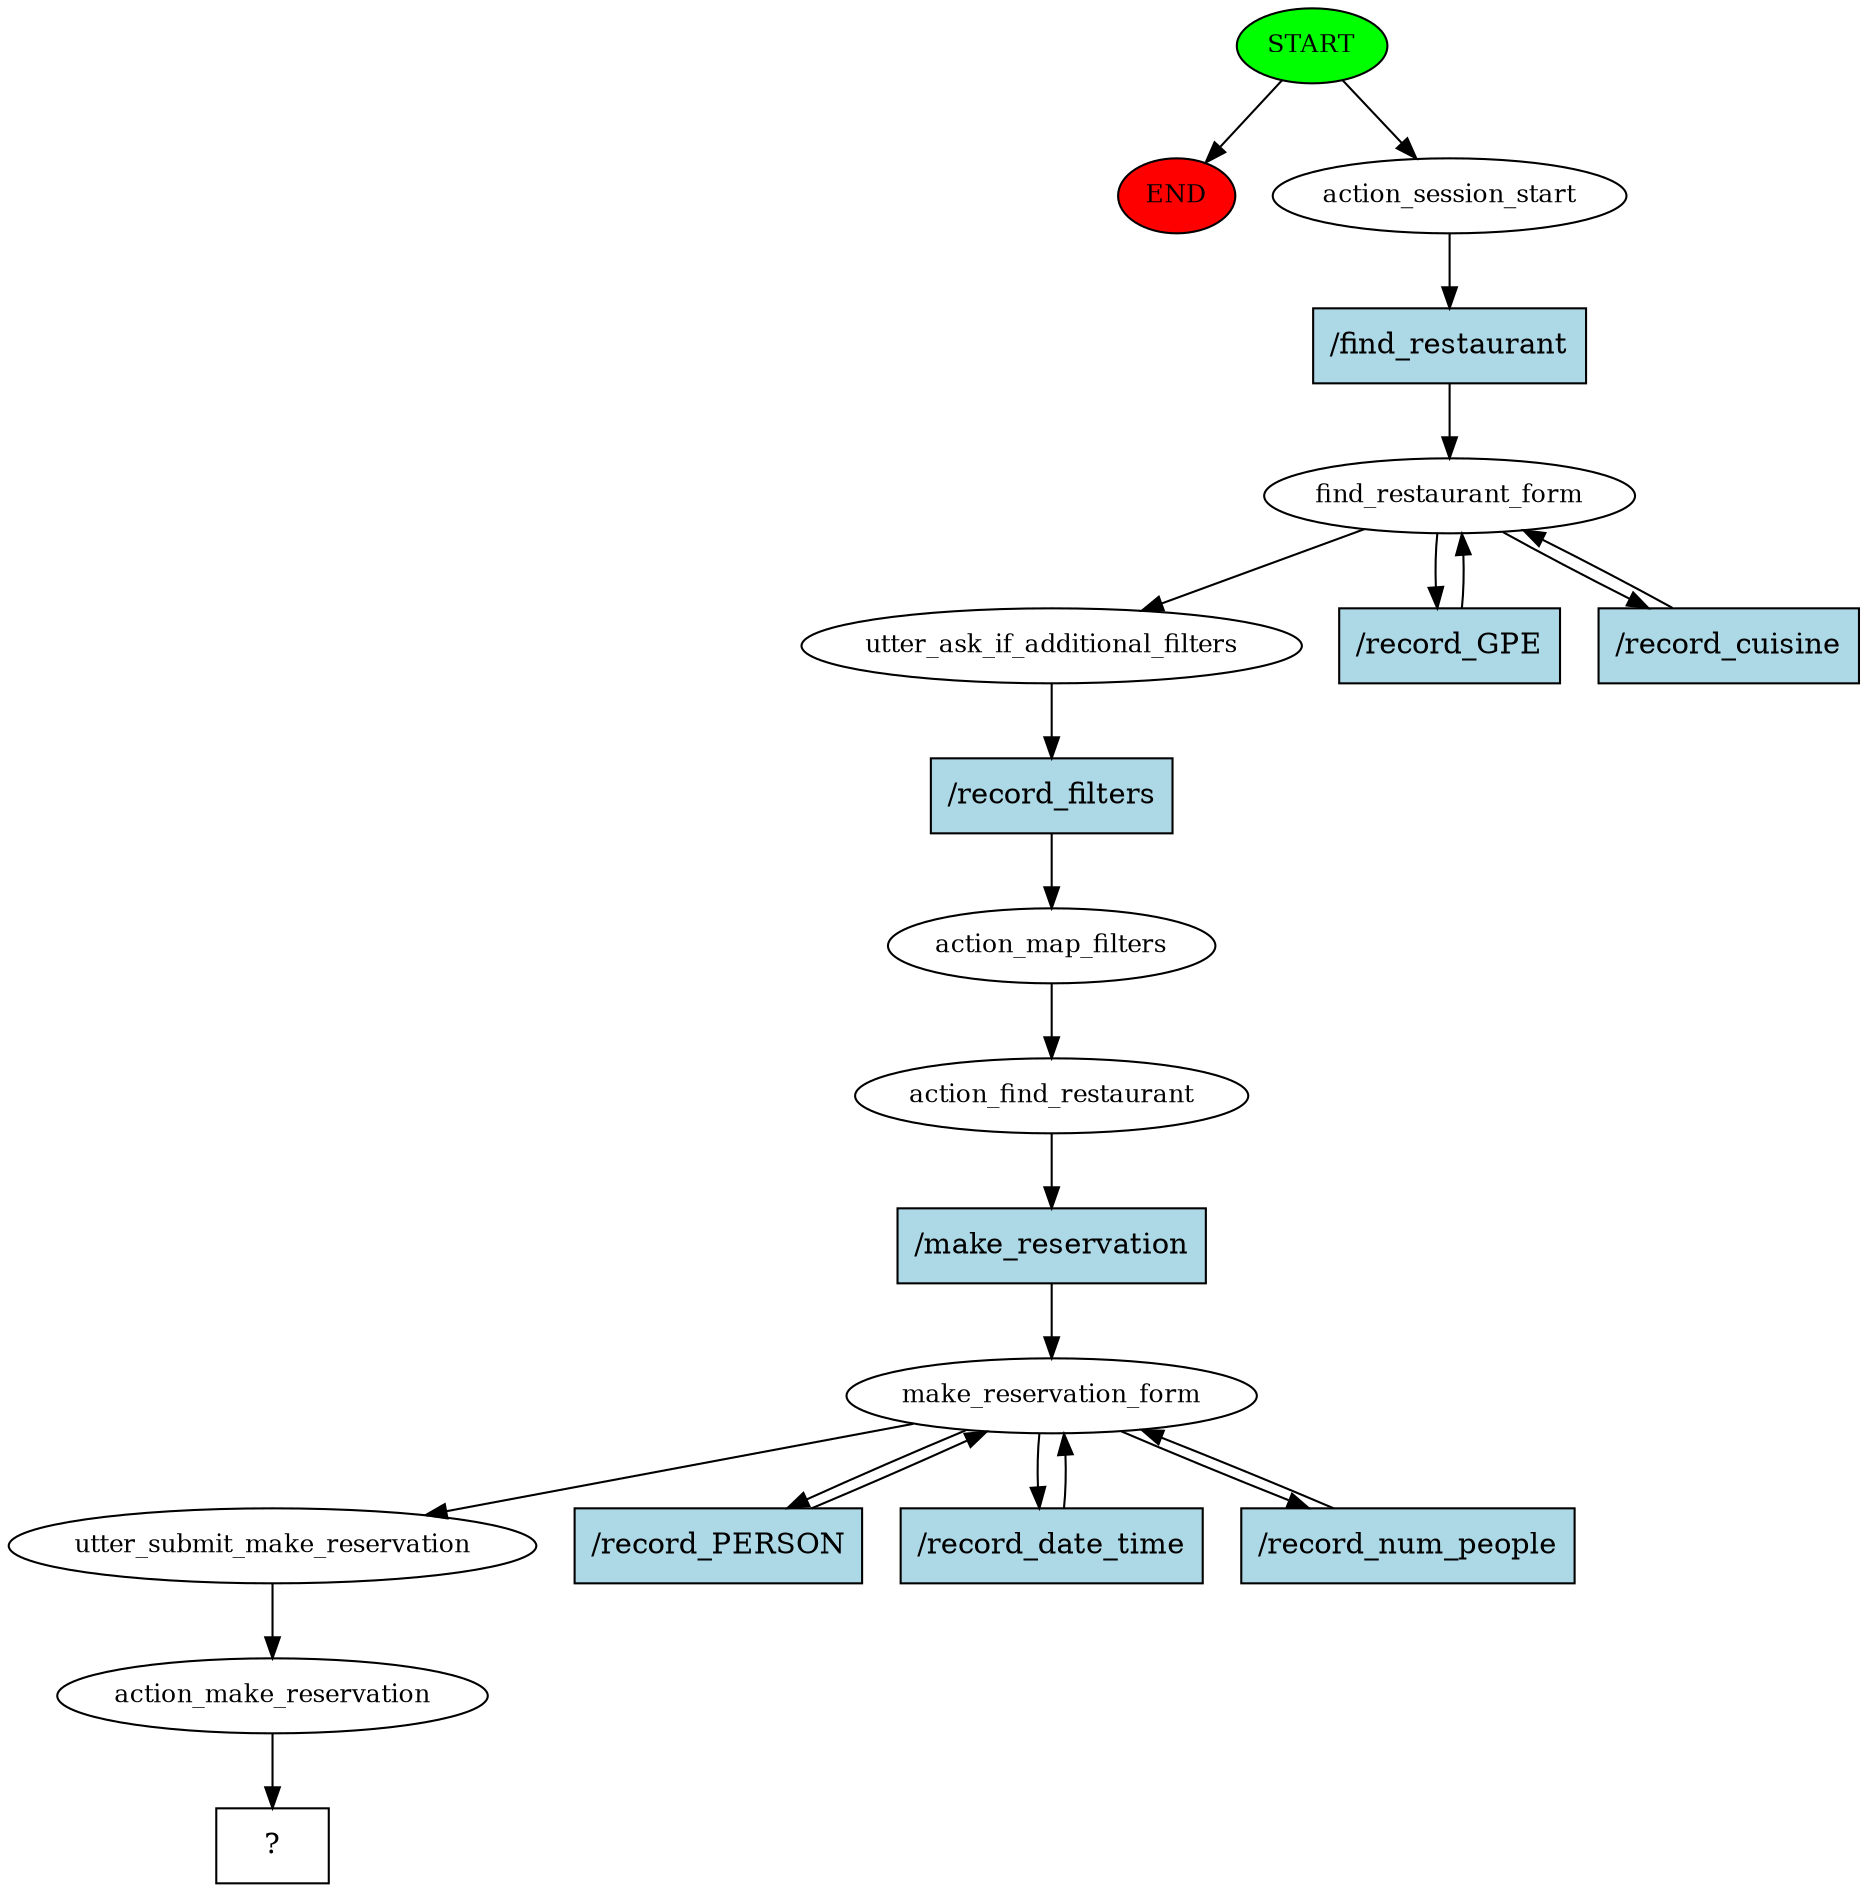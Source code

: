digraph  {
0 [class="start active", fillcolor=green, fontsize=12, label=START, style=filled];
"-1" [class=end, fillcolor=red, fontsize=12, label=END, style=filled];
1 [class=active, fontsize=12, label=action_session_start];
2 [class=active, fontsize=12, label=find_restaurant_form];
5 [class=active, fontsize=12, label=utter_ask_if_additional_filters];
6 [class=active, fontsize=12, label=action_map_filters];
7 [class=active, fontsize=12, label=action_find_restaurant];
8 [class=active, fontsize=12, label=make_reservation_form];
12 [class=active, fontsize=12, label=utter_submit_make_reservation];
13 [class=active, fontsize=12, label=action_make_reservation];
14 [class="intent dashed active", label="  ?  ", shape=rect];
15 [class="intent active", fillcolor=lightblue, label="/find_restaurant", shape=rect, style=filled];
16 [class="intent active", fillcolor=lightblue, label="/record_GPE", shape=rect, style=filled];
17 [class="intent active", fillcolor=lightblue, label="/record_cuisine", shape=rect, style=filled];
18 [class="intent active", fillcolor=lightblue, label="/record_filters", shape=rect, style=filled];
19 [class="intent active", fillcolor=lightblue, label="/make_reservation", shape=rect, style=filled];
20 [class="intent active", fillcolor=lightblue, label="/record_PERSON", shape=rect, style=filled];
21 [class="intent active", fillcolor=lightblue, label="/record_date_time", shape=rect, style=filled];
22 [class="intent active", fillcolor=lightblue, label="/record_num_people", shape=rect, style=filled];
0 -> "-1"  [class="", key=NONE, label=""];
0 -> 1  [class=active, key=NONE, label=""];
1 -> 15  [class=active, key=0];
2 -> 5  [class=active, key=NONE, label=""];
2 -> 16  [class=active, key=0];
2 -> 17  [class=active, key=0];
5 -> 18  [class=active, key=0];
6 -> 7  [class=active, key=NONE, label=""];
7 -> 19  [class=active, key=0];
8 -> 12  [class=active, key=NONE, label=""];
8 -> 20  [class=active, key=0];
8 -> 21  [class=active, key=0];
8 -> 22  [class=active, key=0];
12 -> 13  [class=active, key=NONE, label=""];
13 -> 14  [class=active, key=NONE, label=""];
15 -> 2  [class=active, key=0];
16 -> 2  [class=active, key=0];
17 -> 2  [class=active, key=0];
18 -> 6  [class=active, key=0];
19 -> 8  [class=active, key=0];
20 -> 8  [class=active, key=0];
21 -> 8  [class=active, key=0];
22 -> 8  [class=active, key=0];
}
